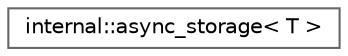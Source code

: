 digraph "类继承关系图"
{
 // LATEX_PDF_SIZE
  bgcolor="transparent";
  edge [fontname=Helvetica,fontsize=10,labelfontname=Helvetica,labelfontsize=10];
  node [fontname=Helvetica,fontsize=10,shape=box,height=0.2,width=0.4];
  rankdir="LR";
  Node0 [id="Node000000",label="internal::async_storage\< T \>",height=0.2,width=0.4,color="grey40", fillcolor="white", style="filled",URL="$classinternal_1_1async__storage.html",tooltip=" "];
}

